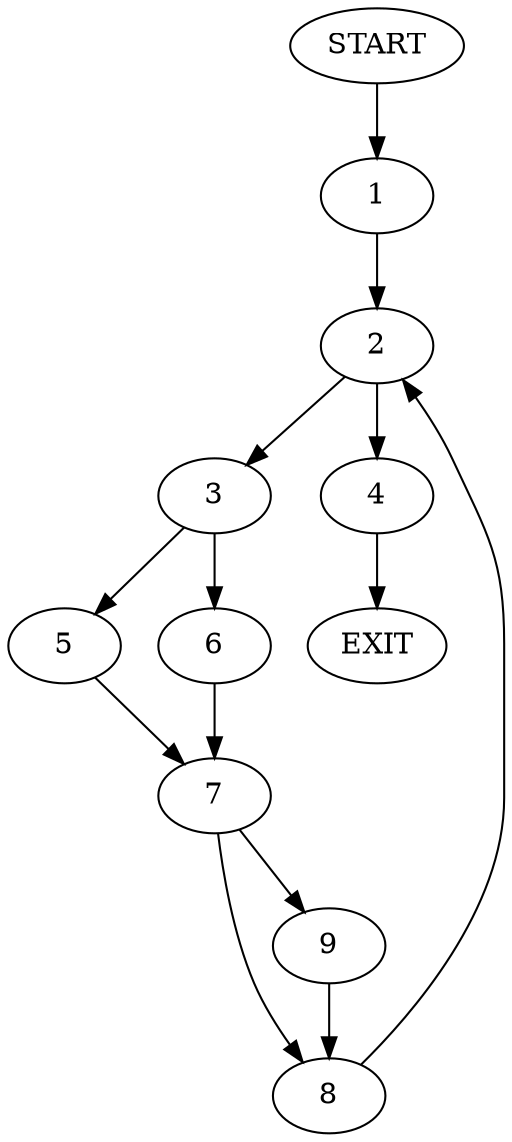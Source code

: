 digraph {
0 [label="START"]
10 [label="EXIT"]
0 -> 1
1 -> 2
2 -> 3
2 -> 4
3 -> 5
3 -> 6
4 -> 10
6 -> 7
5 -> 7
7 -> 8
7 -> 9
8 -> 2
9 -> 8
}
